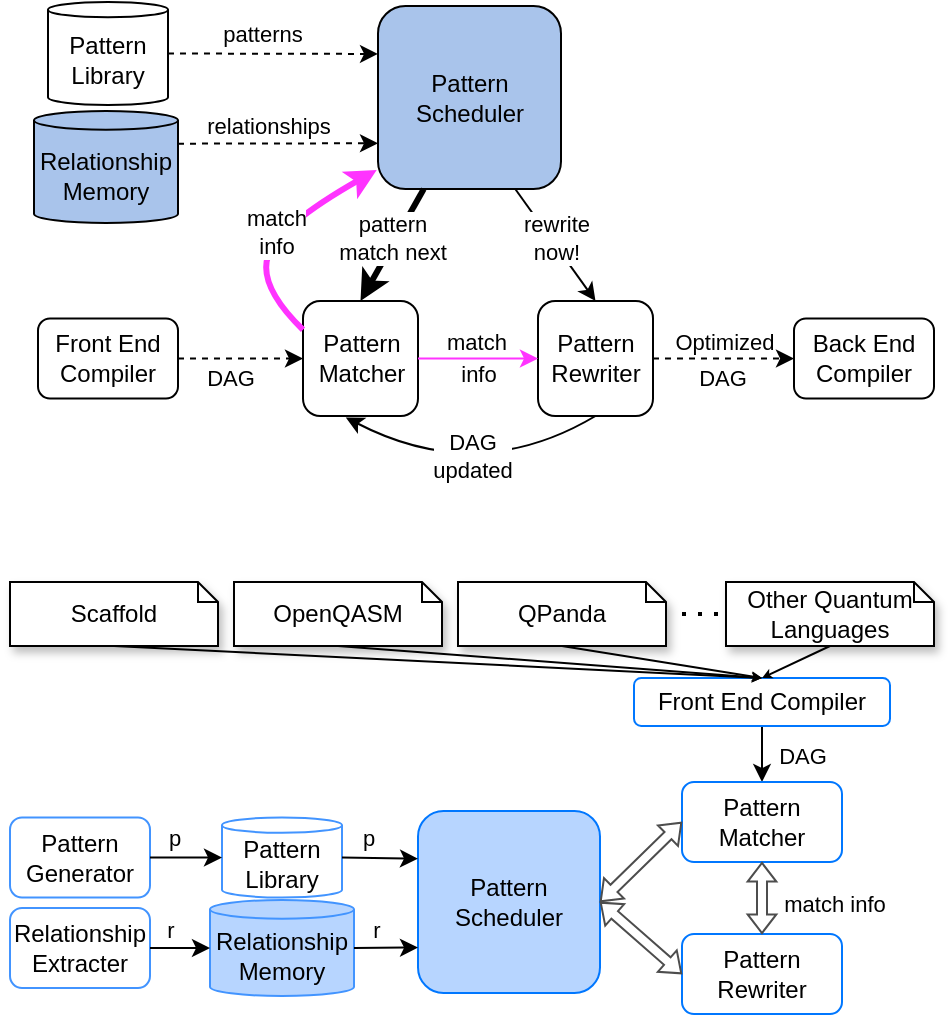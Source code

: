 <mxfile version="21.2.9" type="github">
  <diagram id="C5RBs43oDa-KdzZeNtuy" name="Page-1">
    <mxGraphModel dx="795" dy="563" grid="1" gridSize="8" guides="1" tooltips="1" connect="1" arrows="1" fold="1" page="1" pageScale="1" pageWidth="827" pageHeight="1169" math="0" shadow="0">
      <root>
        <mxCell id="WIyWlLk6GJQsqaUBKTNV-0" />
        <mxCell id="WIyWlLk6GJQsqaUBKTNV-1" parent="WIyWlLk6GJQsqaUBKTNV-0" />
        <mxCell id="UryUVVJRherXfPNVmYFZ-3" value="Pattern&lt;br&gt;Scheduler" style="whiteSpace=wrap;html=1;aspect=fixed;fillColor=#A9C4EB;rounded=1;" parent="WIyWlLk6GJQsqaUBKTNV-1" vertex="1">
          <mxGeometry x="280" y="160" width="91.5" height="91.5" as="geometry" />
        </mxCell>
        <mxCell id="UryUVVJRherXfPNVmYFZ-8" value="Front End &lt;br&gt;Compiler" style="rounded=1;whiteSpace=wrap;html=1;" parent="WIyWlLk6GJQsqaUBKTNV-1" vertex="1">
          <mxGeometry x="110" y="316.25" width="70" height="40" as="geometry" />
        </mxCell>
        <mxCell id="UryUVVJRherXfPNVmYFZ-9" value="" style="endArrow=classic;html=1;rounded=0;exitX=1;exitY=0.5;exitDx=0;exitDy=0;entryX=0;entryY=0.5;entryDx=0;entryDy=0;dashed=1;" parent="WIyWlLk6GJQsqaUBKTNV-1" source="UryUVVJRherXfPNVmYFZ-8" target="UryUVVJRherXfPNVmYFZ-18" edge="1">
          <mxGeometry relative="1" as="geometry">
            <mxPoint x="180" y="200" as="sourcePoint" />
            <mxPoint x="220" y="325" as="targetPoint" />
          </mxGeometry>
        </mxCell>
        <mxCell id="UryUVVJRherXfPNVmYFZ-10" value="DAG" style="edgeLabel;resizable=0;html=1;align=center;verticalAlign=middle;" parent="UryUVVJRherXfPNVmYFZ-9" connectable="0" vertex="1">
          <mxGeometry relative="1" as="geometry">
            <mxPoint x="-6" y="9" as="offset" />
          </mxGeometry>
        </mxCell>
        <mxCell id="UryUVVJRherXfPNVmYFZ-18" value="Pattern Matcher" style="whiteSpace=wrap;html=1;aspect=fixed;rounded=1;" parent="WIyWlLk6GJQsqaUBKTNV-1" vertex="1">
          <mxGeometry x="242.5" y="307.5" width="57.5" height="57.5" as="geometry" />
        </mxCell>
        <mxCell id="UryUVVJRherXfPNVmYFZ-19" value="Pattern&lt;br&gt;Rewriter" style="whiteSpace=wrap;html=1;rounded=1;" parent="WIyWlLk6GJQsqaUBKTNV-1" vertex="1">
          <mxGeometry x="360" y="307.5" width="57.5" height="57.5" as="geometry" />
        </mxCell>
        <mxCell id="UryUVVJRherXfPNVmYFZ-22" value="" style="endArrow=classic;html=1;rounded=0;exitX=0.25;exitY=1;exitDx=0;exitDy=0;entryX=0.5;entryY=0;entryDx=0;entryDy=0;strokeWidth=3;" parent="WIyWlLk6GJQsqaUBKTNV-1" source="UryUVVJRherXfPNVmYFZ-3" target="UryUVVJRherXfPNVmYFZ-18" edge="1">
          <mxGeometry relative="1" as="geometry">
            <mxPoint x="270" y="260" as="sourcePoint" />
            <mxPoint x="370" y="260" as="targetPoint" />
          </mxGeometry>
        </mxCell>
        <mxCell id="UryUVVJRherXfPNVmYFZ-23" value="pattern &lt;br&gt;match next" style="edgeLabel;resizable=0;html=1;align=center;verticalAlign=middle;labelBorderColor=none;spacing=2;spacingBottom=7;" parent="UryUVVJRherXfPNVmYFZ-22" connectable="0" vertex="1">
          <mxGeometry relative="1" as="geometry" />
        </mxCell>
        <mxCell id="UryUVVJRherXfPNVmYFZ-24" value="" style="endArrow=classic;html=1;rounded=0;entryX=0.5;entryY=0;entryDx=0;entryDy=0;exitX=0.75;exitY=1;exitDx=0;exitDy=0;" parent="WIyWlLk6GJQsqaUBKTNV-1" source="UryUVVJRherXfPNVmYFZ-3" target="UryUVVJRherXfPNVmYFZ-19" edge="1">
          <mxGeometry relative="1" as="geometry">
            <mxPoint x="332" y="250.0" as="sourcePoint" />
            <mxPoint x="384" y="328.5" as="targetPoint" />
          </mxGeometry>
        </mxCell>
        <mxCell id="UryUVVJRherXfPNVmYFZ-25" value="rewrite&lt;br&gt;now!" style="edgeLabel;resizable=0;html=1;align=center;verticalAlign=middle;spacingBottom=8;" parent="UryUVVJRherXfPNVmYFZ-24" connectable="0" vertex="1">
          <mxGeometry relative="1" as="geometry" />
        </mxCell>
        <mxCell id="UryUVVJRherXfPNVmYFZ-26" value="" style="endArrow=classic;html=1;rounded=0;exitX=1;exitY=0.5;exitDx=0;exitDy=0;entryX=0;entryY=0.5;entryDx=0;entryDy=0;fillColor=#FF33FF;strokeColor=#FF33FF;strokeWidth=1;" parent="WIyWlLk6GJQsqaUBKTNV-1" source="UryUVVJRherXfPNVmYFZ-18" target="UryUVVJRherXfPNVmYFZ-19" edge="1">
          <mxGeometry relative="1" as="geometry">
            <mxPoint x="260" y="290" as="sourcePoint" />
            <mxPoint x="360" y="290" as="targetPoint" />
          </mxGeometry>
        </mxCell>
        <mxCell id="UryUVVJRherXfPNVmYFZ-27" value="match" style="edgeLabel;resizable=0;html=1;align=center;verticalAlign=middle;" parent="UryUVVJRherXfPNVmYFZ-26" connectable="0" vertex="1">
          <mxGeometry relative="1" as="geometry">
            <mxPoint x="-1" y="-9" as="offset" />
          </mxGeometry>
        </mxCell>
        <mxCell id="UryUVVJRherXfPNVmYFZ-29" value="" style="endArrow=classic;html=1;entryX=-0.007;entryY=0.896;entryDx=0;entryDy=0;exitX=0;exitY=0.25;exitDx=0;exitDy=0;fillColor=#0077FF;strokeColor=#FF33FF;curved=1;strokeWidth=3;entryPerimeter=0;" parent="WIyWlLk6GJQsqaUBKTNV-1" source="UryUVVJRherXfPNVmYFZ-18" target="UryUVVJRherXfPNVmYFZ-3" edge="1">
          <mxGeometry relative="1" as="geometry">
            <mxPoint x="150" y="290" as="sourcePoint" />
            <mxPoint x="250" y="290" as="targetPoint" />
            <Array as="points">
              <mxPoint x="220" y="300" />
              <mxPoint x="230" y="270" />
            </Array>
          </mxGeometry>
        </mxCell>
        <mxCell id="UryUVVJRherXfPNVmYFZ-30" value="match&lt;br&gt;info" style="edgeLabel;resizable=0;html=1;align=center;verticalAlign=middle;" parent="UryUVVJRherXfPNVmYFZ-29" connectable="0" vertex="1">
          <mxGeometry relative="1" as="geometry" />
        </mxCell>
        <mxCell id="UryUVVJRherXfPNVmYFZ-31" value="" style="endArrow=classic;html=1;entryX=0.372;entryY=1.012;entryDx=0;entryDy=0;entryPerimeter=0;curved=1;strokeWidth=1;exitX=0.5;exitY=1;exitDx=0;exitDy=0;" parent="WIyWlLk6GJQsqaUBKTNV-1" source="UryUVVJRherXfPNVmYFZ-19" target="UryUVVJRherXfPNVmYFZ-18" edge="1">
          <mxGeometry relative="1" as="geometry">
            <mxPoint x="390" y="380" as="sourcePoint" />
            <mxPoint x="370" y="460" as="targetPoint" />
            <Array as="points">
              <mxPoint x="330" y="400" />
            </Array>
          </mxGeometry>
        </mxCell>
        <mxCell id="UryUVVJRherXfPNVmYFZ-32" value="DAG&lt;br&gt;updated" style="edgeLabel;resizable=0;html=1;align=center;verticalAlign=middle;" parent="UryUVVJRherXfPNVmYFZ-31" connectable="0" vertex="1">
          <mxGeometry relative="1" as="geometry">
            <mxPoint y="-14" as="offset" />
          </mxGeometry>
        </mxCell>
        <mxCell id="UryUVVJRherXfPNVmYFZ-33" value="" style="endArrow=classic;html=1;rounded=0;exitX=1;exitY=0.5;exitDx=0;exitDy=0;entryX=0;entryY=0.5;entryDx=0;entryDy=0;dashed=1;" parent="WIyWlLk6GJQsqaUBKTNV-1" source="UryUVVJRherXfPNVmYFZ-19" target="UryUVVJRherXfPNVmYFZ-35" edge="1">
          <mxGeometry relative="1" as="geometry">
            <mxPoint x="500" y="360" as="sourcePoint" />
            <mxPoint x="510" y="360" as="targetPoint" />
          </mxGeometry>
        </mxCell>
        <mxCell id="UryUVVJRherXfPNVmYFZ-34" value="Optimized" style="edgeLabel;resizable=0;html=1;align=center;verticalAlign=middle;" parent="UryUVVJRherXfPNVmYFZ-33" connectable="0" vertex="1">
          <mxGeometry relative="1" as="geometry">
            <mxPoint y="-9" as="offset" />
          </mxGeometry>
        </mxCell>
        <mxCell id="UryUVVJRherXfPNVmYFZ-35" value="Back End Compiler" style="rounded=1;whiteSpace=wrap;html=1;" parent="WIyWlLk6GJQsqaUBKTNV-1" vertex="1">
          <mxGeometry x="488" y="316.25" width="70" height="40" as="geometry" />
        </mxCell>
        <mxCell id="XahOzcSNWismg_vt2ue2-0" value="DAG" style="edgeLabel;resizable=0;html=1;align=center;verticalAlign=middle;" parent="WIyWlLk6GJQsqaUBKTNV-1" connectable="0" vertex="1">
          <mxGeometry x="464" y="344" as="geometry">
            <mxPoint x="-12" y="2" as="offset" />
          </mxGeometry>
        </mxCell>
        <mxCell id="XahOzcSNWismg_vt2ue2-1" value="info" style="edgeLabel;resizable=0;html=1;align=center;verticalAlign=middle;" parent="WIyWlLk6GJQsqaUBKTNV-1" connectable="0" vertex="1">
          <mxGeometry x="320.005" y="344" as="geometry">
            <mxPoint x="10" as="offset" />
          </mxGeometry>
        </mxCell>
        <mxCell id="4yVEE4LO4cN1VKNga3XD-0" value="Relationship&lt;br&gt;Memory" style="shape=cylinder3;whiteSpace=wrap;html=1;boundedLbl=1;backgroundOutline=1;size=4.667;fillColor=#A9C4EB;" vertex="1" parent="WIyWlLk6GJQsqaUBKTNV-1">
          <mxGeometry x="108" y="212.5" width="72" height="56" as="geometry" />
        </mxCell>
        <mxCell id="4yVEE4LO4cN1VKNga3XD-1" value="" style="endArrow=classic;html=1;rounded=0;entryX=0;entryY=0.75;entryDx=0;entryDy=0;dashed=1;exitX=1;exitY=0;exitDx=0;exitDy=16.333;exitPerimeter=0;" edge="1" parent="WIyWlLk6GJQsqaUBKTNV-1" source="4yVEE4LO4cN1VKNga3XD-0" target="UryUVVJRherXfPNVmYFZ-3">
          <mxGeometry relative="1" as="geometry">
            <mxPoint x="184" y="236" as="sourcePoint" />
            <mxPoint x="460" y="344" as="targetPoint" />
          </mxGeometry>
        </mxCell>
        <mxCell id="4yVEE4LO4cN1VKNga3XD-2" value="relationships" style="edgeLabel;resizable=0;html=1;align=center;verticalAlign=middle;rotation=0;" connectable="0" vertex="1" parent="4yVEE4LO4cN1VKNga3XD-1">
          <mxGeometry relative="1" as="geometry">
            <mxPoint x="-5" y="-9" as="offset" />
          </mxGeometry>
        </mxCell>
        <mxCell id="4yVEE4LO4cN1VKNga3XD-3" value="Pattern&lt;br&gt;Library" style="shape=cylinder3;whiteSpace=wrap;html=1;boundedLbl=1;backgroundOutline=1;size=3.833;" vertex="1" parent="WIyWlLk6GJQsqaUBKTNV-1">
          <mxGeometry x="115" y="158" width="60" height="51.5" as="geometry" />
        </mxCell>
        <mxCell id="4yVEE4LO4cN1VKNga3XD-4" value="" style="endArrow=classic;html=1;rounded=0;dashed=1;exitX=1;exitY=0.5;exitDx=0;exitDy=0;exitPerimeter=0;entryX=0;entryY=0.262;entryDx=0;entryDy=0;entryPerimeter=0;" edge="1" parent="WIyWlLk6GJQsqaUBKTNV-1" source="4yVEE4LO4cN1VKNga3XD-3" target="UryUVVJRherXfPNVmYFZ-3">
          <mxGeometry relative="1" as="geometry">
            <mxPoint x="176" y="224" as="sourcePoint" />
            <mxPoint x="304" y="189" as="targetPoint" />
          </mxGeometry>
        </mxCell>
        <mxCell id="4yVEE4LO4cN1VKNga3XD-5" value="patterns" style="edgeLabel;resizable=0;html=1;align=center;verticalAlign=middle;rotation=0;" connectable="0" vertex="1" parent="4yVEE4LO4cN1VKNga3XD-4">
          <mxGeometry relative="1" as="geometry">
            <mxPoint x="-6" y="-10" as="offset" />
          </mxGeometry>
        </mxCell>
        <mxCell id="4yVEE4LO4cN1VKNga3XD-11" value="Other Quantum&lt;br&gt;Languages" style="shape=note;size=10;whiteSpace=wrap;html=1;shadow=1;" vertex="1" parent="WIyWlLk6GJQsqaUBKTNV-1">
          <mxGeometry x="454" y="448" width="104" height="32" as="geometry" />
        </mxCell>
        <mxCell id="4yVEE4LO4cN1VKNga3XD-13" value="OpenQASM" style="shape=note;size=10;whiteSpace=wrap;html=1;shadow=1;" vertex="1" parent="WIyWlLk6GJQsqaUBKTNV-1">
          <mxGeometry x="208" y="448" width="104" height="32" as="geometry" />
        </mxCell>
        <mxCell id="4yVEE4LO4cN1VKNga3XD-14" value="Scaffold" style="shape=note;size=10;whiteSpace=wrap;html=1;shadow=1;" vertex="1" parent="WIyWlLk6GJQsqaUBKTNV-1">
          <mxGeometry x="96" y="448" width="104" height="32" as="geometry" />
        </mxCell>
        <mxCell id="4yVEE4LO4cN1VKNga3XD-15" value="QPanda" style="shape=note;size=10;whiteSpace=wrap;html=1;shadow=1;" vertex="1" parent="WIyWlLk6GJQsqaUBKTNV-1">
          <mxGeometry x="320" y="448" width="104" height="32" as="geometry" />
        </mxCell>
        <mxCell id="4yVEE4LO4cN1VKNga3XD-31" style="edgeStyle=orthogonalEdgeStyle;rounded=0;orthogonalLoop=1;jettySize=auto;html=1;exitX=0.5;exitY=1;exitDx=0;exitDy=0;entryX=0.5;entryY=0;entryDx=0;entryDy=0;endSize=6;" edge="1" parent="WIyWlLk6GJQsqaUBKTNV-1" source="4yVEE4LO4cN1VKNga3XD-17" target="4yVEE4LO4cN1VKNga3XD-29">
          <mxGeometry relative="1" as="geometry">
            <mxPoint x="472" y="544" as="targetPoint" />
          </mxGeometry>
        </mxCell>
        <mxCell id="4yVEE4LO4cN1VKNga3XD-17" value="Front End Compiler" style="rounded=1;whiteSpace=wrap;html=1;strokeColor=#0077FF;" vertex="1" parent="WIyWlLk6GJQsqaUBKTNV-1">
          <mxGeometry x="408" y="496" width="128" height="24" as="geometry" />
        </mxCell>
        <mxCell id="4yVEE4LO4cN1VKNga3XD-20" value="" style="endArrow=classic;html=1;rounded=0;exitX=0.5;exitY=1;exitDx=0;exitDy=0;exitPerimeter=0;entryX=0.5;entryY=0;entryDx=0;entryDy=0;endSize=2;" edge="1" parent="WIyWlLk6GJQsqaUBKTNV-1" source="4yVEE4LO4cN1VKNga3XD-14" target="4yVEE4LO4cN1VKNga3XD-17">
          <mxGeometry width="50" height="50" relative="1" as="geometry">
            <mxPoint x="256" y="402" as="sourcePoint" />
            <mxPoint x="306" y="352" as="targetPoint" />
          </mxGeometry>
        </mxCell>
        <mxCell id="4yVEE4LO4cN1VKNga3XD-21" value="" style="endArrow=classic;html=1;rounded=0;exitX=0.5;exitY=1;exitDx=0;exitDy=0;exitPerimeter=0;entryX=0.5;entryY=0;entryDx=0;entryDy=0;endSize=2;" edge="1" parent="WIyWlLk6GJQsqaUBKTNV-1" source="4yVEE4LO4cN1VKNga3XD-13" target="4yVEE4LO4cN1VKNga3XD-17">
          <mxGeometry width="50" height="50" relative="1" as="geometry">
            <mxPoint x="156" y="488" as="sourcePoint" />
            <mxPoint x="316" y="512" as="targetPoint" />
          </mxGeometry>
        </mxCell>
        <mxCell id="4yVEE4LO4cN1VKNga3XD-23" value="" style="endArrow=classic;html=1;rounded=0;exitX=0.5;exitY=1;exitDx=0;exitDy=0;exitPerimeter=0;endSize=2;entryX=0.5;entryY=0;entryDx=0;entryDy=0;" edge="1" parent="WIyWlLk6GJQsqaUBKTNV-1" source="4yVEE4LO4cN1VKNga3XD-15" target="4yVEE4LO4cN1VKNga3XD-17">
          <mxGeometry width="50" height="50" relative="1" as="geometry">
            <mxPoint x="256" y="402" as="sourcePoint" />
            <mxPoint x="440" y="544" as="targetPoint" />
          </mxGeometry>
        </mxCell>
        <mxCell id="4yVEE4LO4cN1VKNga3XD-24" value="" style="endArrow=classic;html=1;rounded=0;exitX=0.5;exitY=1;exitDx=0;exitDy=0;exitPerimeter=0;endSize=2;entryX=0.5;entryY=0;entryDx=0;entryDy=0;" edge="1" parent="WIyWlLk6GJQsqaUBKTNV-1" source="4yVEE4LO4cN1VKNga3XD-11" target="4yVEE4LO4cN1VKNga3XD-17">
          <mxGeometry width="50" height="50" relative="1" as="geometry">
            <mxPoint x="256" y="402" as="sourcePoint" />
            <mxPoint x="306" y="504" as="targetPoint" />
          </mxGeometry>
        </mxCell>
        <mxCell id="4yVEE4LO4cN1VKNga3XD-26" value="" style="endArrow=none;dashed=1;html=1;dashPattern=1 3;strokeWidth=2;rounded=0;entryX=0.019;entryY=0.5;entryDx=0;entryDy=0;entryPerimeter=0;" edge="1" parent="WIyWlLk6GJQsqaUBKTNV-1" target="4yVEE4LO4cN1VKNga3XD-11">
          <mxGeometry width="50" height="50" relative="1" as="geometry">
            <mxPoint x="432" y="464" as="sourcePoint" />
            <mxPoint x="448" y="464" as="targetPoint" />
          </mxGeometry>
        </mxCell>
        <mxCell id="4yVEE4LO4cN1VKNga3XD-29" value="Pattern &lt;br&gt;Matcher" style="rounded=1;whiteSpace=wrap;html=1;strokeColor=#0077FF;" vertex="1" parent="WIyWlLk6GJQsqaUBKTNV-1">
          <mxGeometry x="432" y="548" width="80" height="40" as="geometry" />
        </mxCell>
        <mxCell id="4yVEE4LO4cN1VKNga3XD-30" value="Pattern &lt;br&gt;Rewriter" style="rounded=1;whiteSpace=wrap;html=1;strokeColor=#0077FF;" vertex="1" parent="WIyWlLk6GJQsqaUBKTNV-1">
          <mxGeometry x="432" y="624" width="80" height="40" as="geometry" />
        </mxCell>
        <mxCell id="4yVEE4LO4cN1VKNga3XD-41" value="Pattern&lt;br&gt;Scheduler" style="whiteSpace=wrap;html=1;aspect=fixed;fillColor=#B7D5FF;rounded=1;arcSize=14;strokeColor=#0077FF;" vertex="1" parent="WIyWlLk6GJQsqaUBKTNV-1">
          <mxGeometry x="300" y="562.5" width="91" height="91" as="geometry" />
        </mxCell>
        <mxCell id="4yVEE4LO4cN1VKNga3XD-42" value="Relationship&lt;br&gt;Memory" style="shape=cylinder3;whiteSpace=wrap;html=1;boundedLbl=1;backgroundOutline=1;size=4.667;fillColor=#B7D5FF;strokeColor=#4294FF;" vertex="1" parent="WIyWlLk6GJQsqaUBKTNV-1">
          <mxGeometry x="196" y="607" width="72" height="48" as="geometry" />
        </mxCell>
        <mxCell id="4yVEE4LO4cN1VKNga3XD-43" value="" style="endArrow=classic;html=1;rounded=0;entryX=0;entryY=0.75;entryDx=0;entryDy=0;exitX=1;exitY=0.5;exitDx=0;exitDy=0;exitPerimeter=0;endSize=6;" edge="1" parent="WIyWlLk6GJQsqaUBKTNV-1" source="4yVEE4LO4cN1VKNga3XD-42" target="4yVEE4LO4cN1VKNga3XD-41">
          <mxGeometry relative="1" as="geometry">
            <mxPoint x="229.5" y="639.5" as="sourcePoint" />
            <mxPoint x="505.5" y="747.5" as="targetPoint" />
          </mxGeometry>
        </mxCell>
        <mxCell id="4yVEE4LO4cN1VKNga3XD-44" value="r" style="edgeLabel;resizable=0;html=1;align=center;verticalAlign=middle;rotation=0;" connectable="0" vertex="1" parent="4yVEE4LO4cN1VKNga3XD-43">
          <mxGeometry relative="1" as="geometry">
            <mxPoint x="-5" y="-9" as="offset" />
          </mxGeometry>
        </mxCell>
        <mxCell id="4yVEE4LO4cN1VKNga3XD-45" value="Pattern&lt;br&gt;Library" style="shape=cylinder3;whiteSpace=wrap;html=1;boundedLbl=1;backgroundOutline=1;size=3.833;strokeColor=#4294FF;" vertex="1" parent="WIyWlLk6GJQsqaUBKTNV-1">
          <mxGeometry x="202" y="565.75" width="60" height="40" as="geometry" />
        </mxCell>
        <mxCell id="4yVEE4LO4cN1VKNga3XD-46" value="" style="endArrow=classic;html=1;rounded=0;exitX=1;exitY=0.5;exitDx=0;exitDy=0;exitPerimeter=0;entryX=0;entryY=0.262;entryDx=0;entryDy=0;entryPerimeter=0;endSize=6;" edge="1" parent="WIyWlLk6GJQsqaUBKTNV-1" source="4yVEE4LO4cN1VKNga3XD-45" target="4yVEE4LO4cN1VKNga3XD-41">
          <mxGeometry relative="1" as="geometry">
            <mxPoint x="221.5" y="627.5" as="sourcePoint" />
            <mxPoint x="349.5" y="592.5" as="targetPoint" />
          </mxGeometry>
        </mxCell>
        <mxCell id="4yVEE4LO4cN1VKNga3XD-47" value="p" style="edgeLabel;resizable=0;html=1;align=center;verticalAlign=middle;rotation=0;" connectable="0" vertex="1" parent="4yVEE4LO4cN1VKNga3XD-46">
          <mxGeometry relative="1" as="geometry">
            <mxPoint x="-6" y="-10" as="offset" />
          </mxGeometry>
        </mxCell>
        <mxCell id="4yVEE4LO4cN1VKNga3XD-48" value="DAG" style="edgeLabel;resizable=0;html=1;align=center;verticalAlign=middle;" connectable="0" vertex="1" parent="WIyWlLk6GJQsqaUBKTNV-1">
          <mxGeometry x="487.997" y="536.0" as="geometry">
            <mxPoint x="4" y="-1" as="offset" />
          </mxGeometry>
        </mxCell>
        <mxCell id="4yVEE4LO4cN1VKNga3XD-56" value="match info" style="edgeLabel;resizable=0;html=1;align=center;verticalAlign=middle;" connectable="0" vertex="1" parent="WIyWlLk6GJQsqaUBKTNV-1">
          <mxGeometry x="503.997" y="608.0" as="geometry">
            <mxPoint x="4" y="1" as="offset" />
          </mxGeometry>
        </mxCell>
        <mxCell id="4yVEE4LO4cN1VKNga3XD-65" value="" style="shape=flexArrow;endArrow=classic;startArrow=classic;html=1;rounded=0;width=5;endSize=2.758;startWidth=8.333;startSize=2.758;endWidth=8.333;entryX=1;entryY=0.5;entryDx=0;entryDy=0;exitX=0;exitY=0.5;exitDx=0;exitDy=0;strokeColor=#4D4D4D;" edge="1" parent="WIyWlLk6GJQsqaUBKTNV-1" source="4yVEE4LO4cN1VKNga3XD-30" target="4yVEE4LO4cN1VKNga3XD-41">
          <mxGeometry width="100" height="100" relative="1" as="geometry">
            <mxPoint x="416" y="579" as="sourcePoint" />
            <mxPoint x="380" y="617" as="targetPoint" />
          </mxGeometry>
        </mxCell>
        <mxCell id="4yVEE4LO4cN1VKNga3XD-69" value="" style="shape=flexArrow;endArrow=classic;startArrow=classic;html=1;rounded=0;width=5;endSize=2.758;startWidth=8.333;startSize=2.758;endWidth=8.333;entryX=1;entryY=0.5;entryDx=0;entryDy=0;exitX=0;exitY=0.5;exitDx=0;exitDy=0;fontColor=#B7D5FF;strokeColor=#4D4D4D;" edge="1" parent="WIyWlLk6GJQsqaUBKTNV-1" source="4yVEE4LO4cN1VKNga3XD-29" target="4yVEE4LO4cN1VKNga3XD-41">
          <mxGeometry width="100" height="100" relative="1" as="geometry">
            <mxPoint x="396" y="759" as="sourcePoint" />
            <mxPoint x="360" y="720" as="targetPoint" />
          </mxGeometry>
        </mxCell>
        <mxCell id="4yVEE4LO4cN1VKNga3XD-70" value="" style="shape=flexArrow;endArrow=classic;startArrow=classic;html=1;rounded=0;width=5;endSize=2.758;startWidth=8.333;startSize=2.758;endWidth=8.333;entryX=0.5;entryY=0;entryDx=0;entryDy=0;exitX=0.5;exitY=1;exitDx=0;exitDy=0;strokeColor=#4D4D4D;" edge="1" parent="WIyWlLk6GJQsqaUBKTNV-1" source="4yVEE4LO4cN1VKNga3XD-29" target="4yVEE4LO4cN1VKNga3XD-30">
          <mxGeometry width="100" height="100" relative="1" as="geometry">
            <mxPoint x="416" y="579" as="sourcePoint" />
            <mxPoint x="380" y="617" as="targetPoint" />
          </mxGeometry>
        </mxCell>
        <mxCell id="4yVEE4LO4cN1VKNga3XD-73" value="Pattern&lt;br&gt;Generator" style="rounded=1;whiteSpace=wrap;html=1;strokeColor=#4294FF;" vertex="1" parent="WIyWlLk6GJQsqaUBKTNV-1">
          <mxGeometry x="96" y="565.75" width="70" height="40" as="geometry" />
        </mxCell>
        <mxCell id="4yVEE4LO4cN1VKNga3XD-74" value="Relationship&lt;br&gt;Extracter" style="rounded=1;whiteSpace=wrap;html=1;strokeColor=#4294FF;" vertex="1" parent="WIyWlLk6GJQsqaUBKTNV-1">
          <mxGeometry x="96" y="611" width="70" height="40" as="geometry" />
        </mxCell>
        <mxCell id="4yVEE4LO4cN1VKNga3XD-82" value="" style="endArrow=classic;html=1;rounded=0;exitX=1;exitY=0.5;exitDx=0;exitDy=0;entryX=0;entryY=0.5;entryDx=0;entryDy=0;entryPerimeter=0;endSize=6;" edge="1" parent="WIyWlLk6GJQsqaUBKTNV-1" source="4yVEE4LO4cN1VKNga3XD-73" target="4yVEE4LO4cN1VKNga3XD-45">
          <mxGeometry relative="1" as="geometry">
            <mxPoint x="276" y="594" as="sourcePoint" />
            <mxPoint x="308" y="594" as="targetPoint" />
          </mxGeometry>
        </mxCell>
        <mxCell id="4yVEE4LO4cN1VKNga3XD-83" value="p" style="edgeLabel;resizable=0;html=1;align=center;verticalAlign=middle;rotation=0;" connectable="0" vertex="1" parent="4yVEE4LO4cN1VKNga3XD-82">
          <mxGeometry relative="1" as="geometry">
            <mxPoint x="-6" y="-10" as="offset" />
          </mxGeometry>
        </mxCell>
        <mxCell id="4yVEE4LO4cN1VKNga3XD-86" value="" style="endArrow=classic;html=1;rounded=0;entryX=0;entryY=0.5;entryDx=0;entryDy=0;exitX=1;exitY=0.5;exitDx=0;exitDy=0;endSize=6;entryPerimeter=0;" edge="1" parent="WIyWlLk6GJQsqaUBKTNV-1" source="4yVEE4LO4cN1VKNga3XD-74" target="4yVEE4LO4cN1VKNga3XD-42">
          <mxGeometry relative="1" as="geometry">
            <mxPoint x="282" y="638" as="sourcePoint" />
            <mxPoint x="308" y="639" as="targetPoint" />
          </mxGeometry>
        </mxCell>
        <mxCell id="4yVEE4LO4cN1VKNga3XD-87" value="r" style="edgeLabel;resizable=0;html=1;align=center;verticalAlign=middle;rotation=0;" connectable="0" vertex="1" parent="4yVEE4LO4cN1VKNga3XD-86">
          <mxGeometry relative="1" as="geometry">
            <mxPoint x="-5" y="-9" as="offset" />
          </mxGeometry>
        </mxCell>
      </root>
    </mxGraphModel>
  </diagram>
</mxfile>
